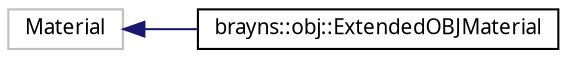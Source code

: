 digraph "Graphical Class Hierarchy"
{
  edge [fontname="Sans",fontsize="10",labelfontname="Sans",labelfontsize="10"];
  node [fontname="Sans",fontsize="10",shape=record];
  rankdir="LR";
  Node1 [label="Material",height=0.2,width=0.4,color="grey75", fillcolor="white", style="filled"];
  Node1 -> Node2 [dir="back",color="midnightblue",fontsize="10",style="solid",fontname="Sans"];
  Node2 [label="brayns::obj::ExtendedOBJMaterial",height=0.2,width=0.4,color="black", fillcolor="white", style="filled",URL="$structbrayns_1_1obj_1_1_extended_o_b_j_material.html"];
}
